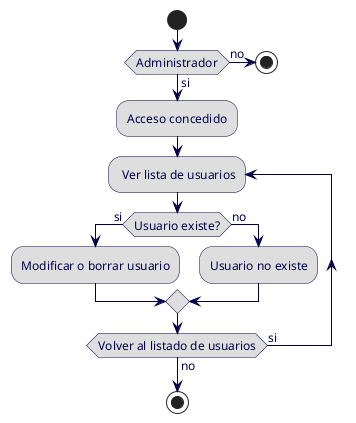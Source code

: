 ' Un usuario con rol administrador puede gestionar los usuarios registrados.

@startuml req7

skinparam {
    ArrowColor 010047
    BorderColor 010047
    ActivityBackgroundColor dedede
    ActivityBorderColor 010047
    ActivityFontColor 010047
    ActivityFontSize 12
    ArrowFontColor 010047
    ArrowFontSize 12
}
start
 if(Administrador) then (si)
  :Acceso concedido;
 else (no)
  stop
 endif
 repeat: Ver lista de usuarios
 if(Usuario existe?) then (si)
  :Modificar o borrar usuario;
 else (no)
  :Usuario no existe;
 endif
 repeat while (Volver al listado de usuarios) is (si) not (no) 
 stop

@enduml
